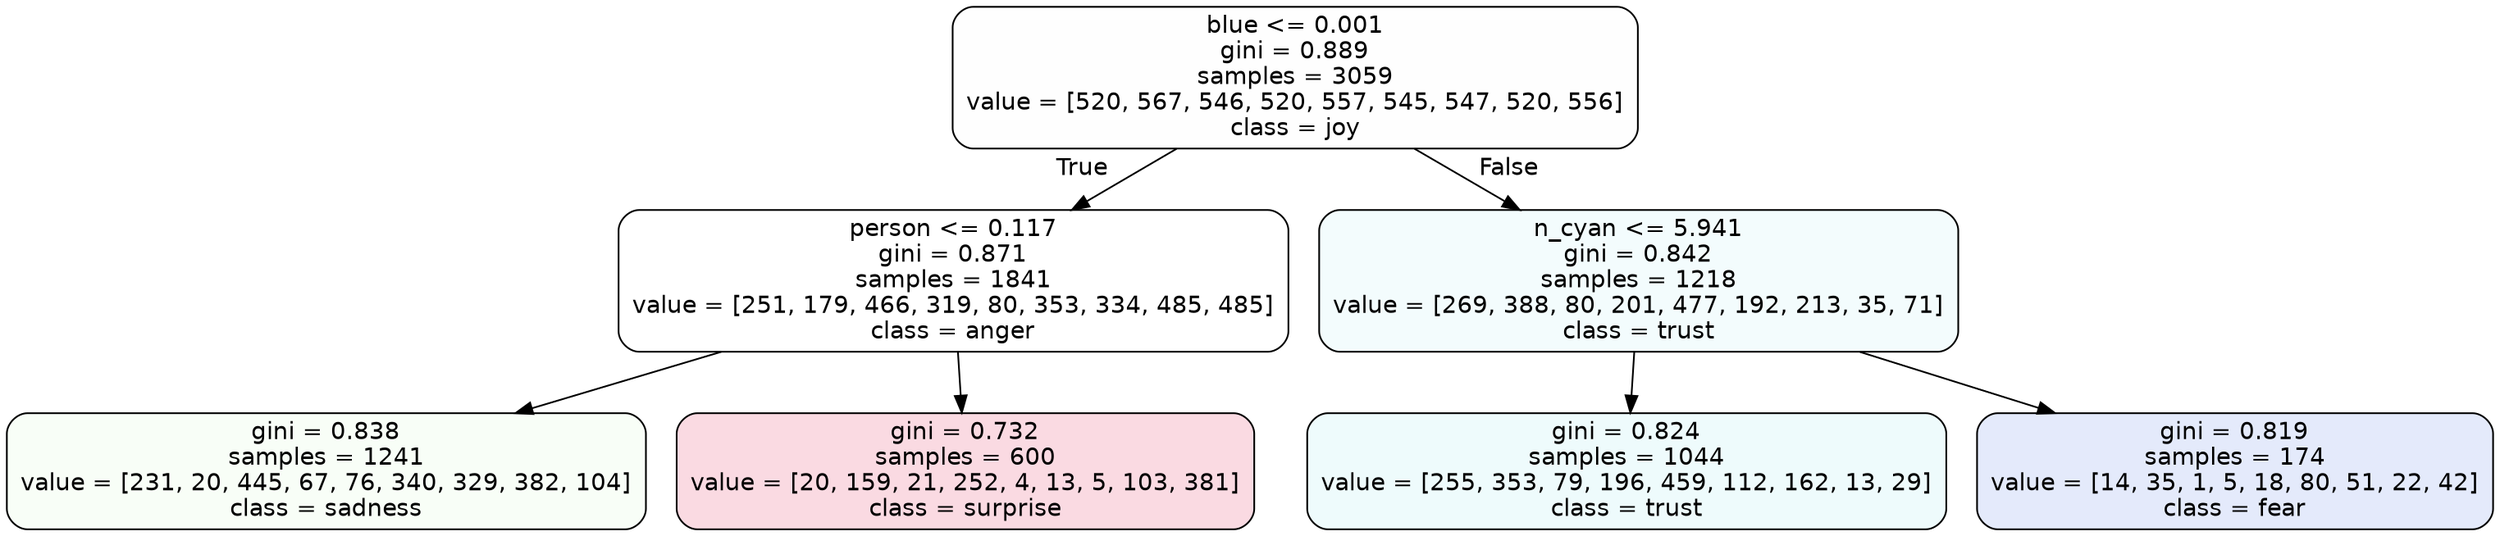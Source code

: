 digraph Tree {
node [shape=box, style="filled, rounded", color="black", fontname=helvetica] ;
edge [fontname=helvetica] ;
0 [label="blue <= 0.001\ngini = 0.889\nsamples = 3059\nvalue = [520, 567, 546, 520, 557, 545, 547, 520, 556]\nclass = joy", fillcolor="#d7e53901"] ;
1 [label="person <= 0.117\ngini = 0.871\nsamples = 1841\nvalue = [251, 179, 466, 319, 80, 353, 334, 485, 485]\nclass = anger", fillcolor="#e539d700"] ;
0 -> 1 [labeldistance=2.5, labelangle=45, headlabel="True"] ;
2 [label="gini = 0.838\nsamples = 1241\nvalue = [231, 20, 445, 67, 76, 340, 329, 382, 104]\nclass = sadness", fillcolor="#64e5390a"] ;
1 -> 2 ;
3 [label="gini = 0.732\nsamples = 600\nvalue = [20, 159, 21, 252, 4, 13, 5, 103, 381]\nclass = surprise", fillcolor="#e539642f"] ;
1 -> 3 ;
4 [label="n_cyan <= 5.941\ngini = 0.842\nsamples = 1218\nvalue = [269, 388, 80, 201, 477, 192, 213, 35, 71]\nclass = trust", fillcolor="#39d7e50f"] ;
0 -> 4 [labeldistance=2.5, labelangle=-45, headlabel="False"] ;
5 [label="gini = 0.824\nsamples = 1044\nvalue = [255, 353, 79, 196, 459, 112, 162, 13, 29]\nclass = trust", fillcolor="#39d7e515"] ;
4 -> 5 ;
6 [label="gini = 0.819\nsamples = 174\nvalue = [14, 35, 1, 5, 18, 80, 51, 22, 42]\nclass = fear", fillcolor="#3964e522"] ;
4 -> 6 ;
}
